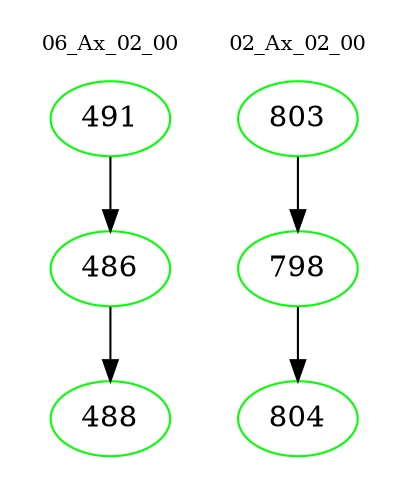 digraph{
subgraph cluster_0 {
color = white
label = "06_Ax_02_00";
fontsize=10;
T0_491 [label="491", color="green"]
T0_491 -> T0_486 [color="black"]
T0_486 [label="486", color="green"]
T0_486 -> T0_488 [color="black"]
T0_488 [label="488", color="green"]
}
subgraph cluster_1 {
color = white
label = "02_Ax_02_00";
fontsize=10;
T1_803 [label="803", color="green"]
T1_803 -> T1_798 [color="black"]
T1_798 [label="798", color="green"]
T1_798 -> T1_804 [color="black"]
T1_804 [label="804", color="green"]
}
}
